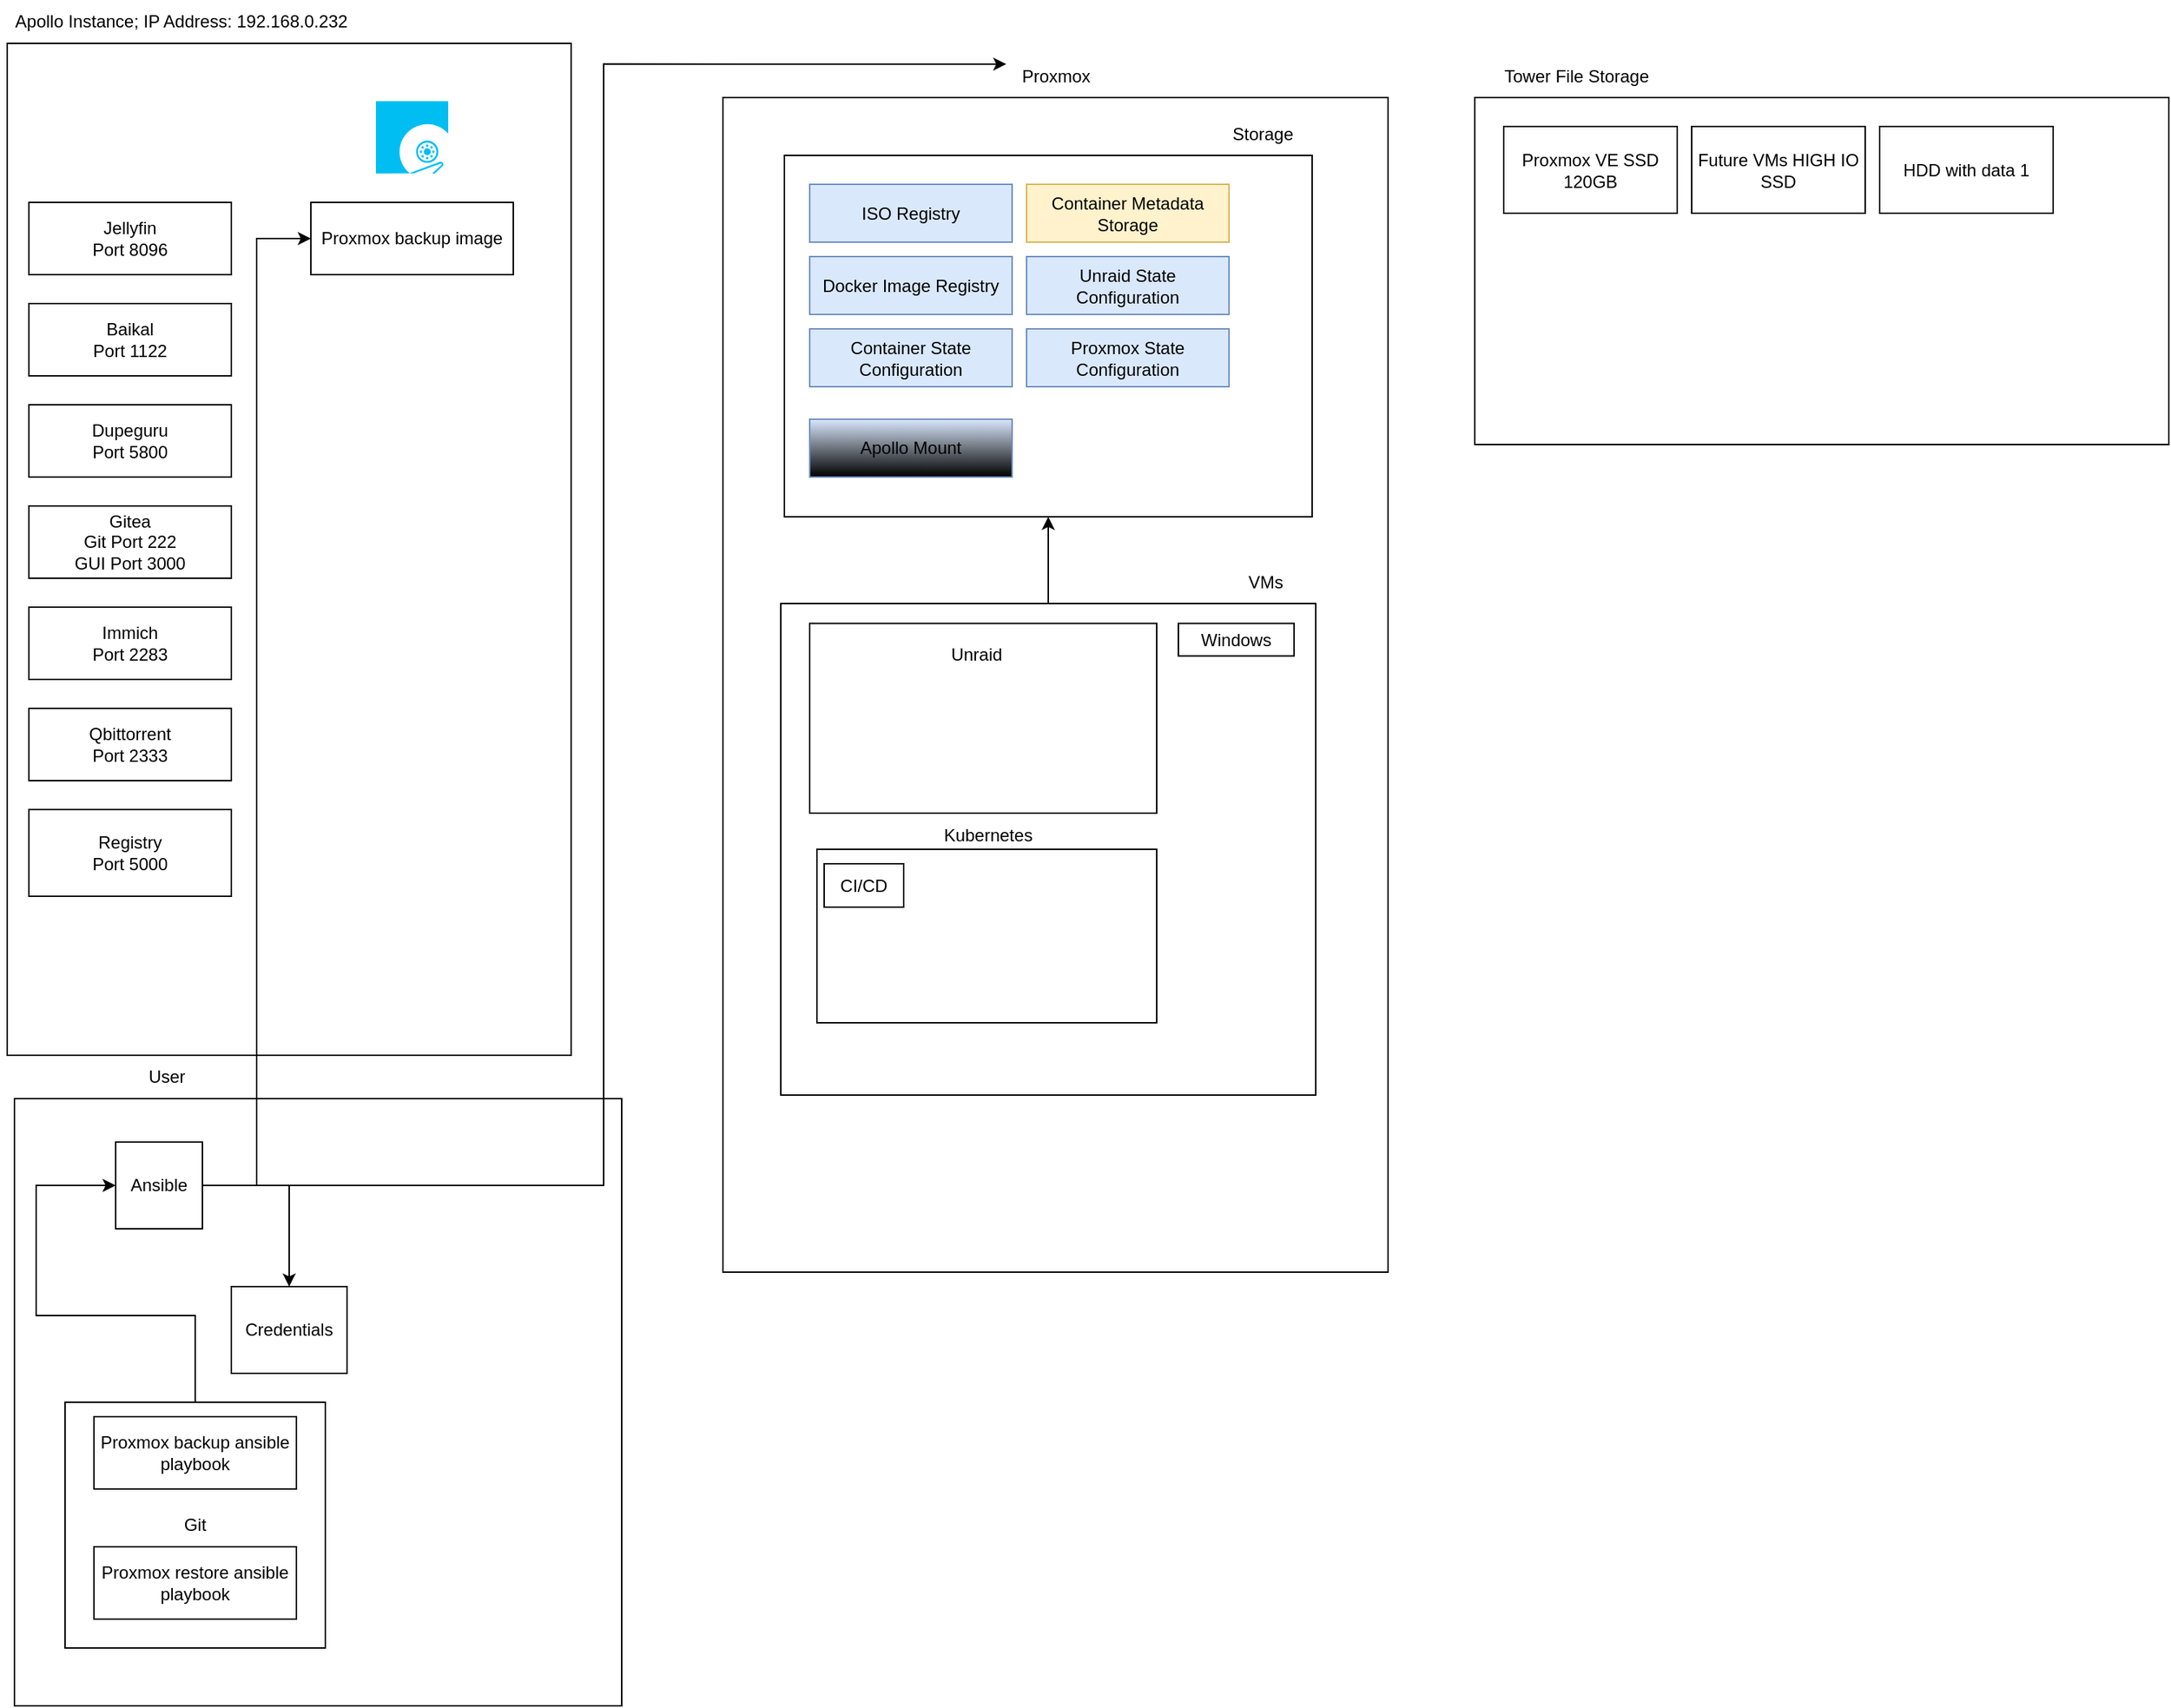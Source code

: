 <mxfile version="24.7.8">
  <diagram name="Page-1" id="ErHKHPUGG5GqiKRkONMT">
    <mxGraphModel dx="1366" dy="683" grid="1" gridSize="10" guides="1" tooltips="1" connect="1" arrows="1" fold="1" page="1" pageScale="1" pageWidth="850" pageHeight="1100" math="0" shadow="0">
      <root>
        <mxCell id="0" />
        <mxCell id="1" parent="0" />
        <mxCell id="3BOxkhqRVHqWk04eB204-55" value="" style="whiteSpace=wrap;html=1;aspect=fixed;" vertex="1" parent="1">
          <mxGeometry x="60" y="790" width="420" height="420" as="geometry" />
        </mxCell>
        <mxCell id="3BOxkhqRVHqWk04eB204-28" value="" style="rounded=0;whiteSpace=wrap;html=1;" vertex="1" parent="1">
          <mxGeometry x="550" y="97.5" width="460" height="812.5" as="geometry" />
        </mxCell>
        <mxCell id="3BOxkhqRVHqWk04eB204-1" value="" style="rounded=0;whiteSpace=wrap;html=1;" vertex="1" parent="1">
          <mxGeometry x="55" y="60" width="390" height="700" as="geometry" />
        </mxCell>
        <mxCell id="3BOxkhqRVHqWk04eB204-2" value="Apollo Instance; IP Address: 192.168.0.232" style="text;html=1;align=center;verticalAlign=middle;resizable=0;points=[];autosize=1;strokeColor=none;fillColor=none;" vertex="1" parent="1">
          <mxGeometry x="50" y="30" width="250" height="30" as="geometry" />
        </mxCell>
        <mxCell id="3BOxkhqRVHqWk04eB204-3" value="" style="shape=image;html=1;verticalAlign=top;verticalLabelPosition=bottom;labelBackgroundColor=#ffffff;imageAspect=0;aspect=fixed;image=https://cdn1.iconfinder.com/data/icons/unicons-line-vol-3/24/docker-128.png" vertex="1" parent="1">
          <mxGeometry x="95" y="80" width="90" height="90" as="geometry" />
        </mxCell>
        <mxCell id="3BOxkhqRVHqWk04eB204-4" value="&lt;div&gt;Jellyfin&lt;br&gt; Port 8096&lt;/div&gt;" style="rounded=0;whiteSpace=wrap;html=1;" vertex="1" parent="1">
          <mxGeometry x="70" y="170" width="140" height="50" as="geometry" />
        </mxCell>
        <mxCell id="3BOxkhqRVHqWk04eB204-5" value="&lt;div&gt;Baikal&lt;br&gt; Port 1122&lt;/div&gt;" style="rounded=0;whiteSpace=wrap;html=1;" vertex="1" parent="1">
          <mxGeometry x="70" y="240" width="140" height="50" as="geometry" />
        </mxCell>
        <mxCell id="3BOxkhqRVHqWk04eB204-6" value="&lt;div&gt;Dupeguru&lt;br&gt; Port 5800&lt;/div&gt;" style="rounded=0;whiteSpace=wrap;html=1;" vertex="1" parent="1">
          <mxGeometry x="70" y="310" width="140" height="50" as="geometry" />
        </mxCell>
        <mxCell id="3BOxkhqRVHqWk04eB204-7" value="&lt;div&gt;Gitea&lt;br&gt; Git Port 222&lt;br&gt;GUI Port 3000&lt;br&gt;&lt;/div&gt;" style="rounded=0;whiteSpace=wrap;html=1;" vertex="1" parent="1">
          <mxGeometry x="70" y="380" width="140" height="50" as="geometry" />
        </mxCell>
        <mxCell id="3BOxkhqRVHqWk04eB204-8" value="&lt;div&gt;Immich&lt;br&gt; Port 2283&lt;br&gt;&lt;/div&gt;" style="rounded=0;whiteSpace=wrap;html=1;" vertex="1" parent="1">
          <mxGeometry x="70" y="450" width="140" height="50" as="geometry" />
        </mxCell>
        <mxCell id="3BOxkhqRVHqWk04eB204-10" value="&lt;div&gt;Qbittorrent&lt;br&gt; Port 2333&lt;br&gt;&lt;/div&gt;" style="rounded=0;whiteSpace=wrap;html=1;" vertex="1" parent="1">
          <mxGeometry x="70" y="520" width="140" height="50" as="geometry" />
        </mxCell>
        <mxCell id="3BOxkhqRVHqWk04eB204-13" value="&lt;div&gt;Registry&lt;br&gt; Port 5000&lt;/div&gt;" style="rounded=0;whiteSpace=wrap;html=1;" vertex="1" parent="1">
          <mxGeometry x="70" y="590" width="140" height="60" as="geometry" />
        </mxCell>
        <mxCell id="3BOxkhqRVHqWk04eB204-24" style="edgeStyle=orthogonalEdgeStyle;rounded=0;orthogonalLoop=1;jettySize=auto;html=1;entryX=0;entryY=0.5;entryDx=0;entryDy=0;" edge="1" parent="1" source="3BOxkhqRVHqWk04eB204-17" target="3BOxkhqRVHqWk04eB204-23">
          <mxGeometry relative="1" as="geometry" />
        </mxCell>
        <mxCell id="3BOxkhqRVHqWk04eB204-17" value="&lt;div&gt;Git&lt;br&gt;&lt;/div&gt;" style="rounded=0;whiteSpace=wrap;html=1;" vertex="1" parent="1">
          <mxGeometry x="95" y="1000" width="180" height="170" as="geometry" />
        </mxCell>
        <mxCell id="3BOxkhqRVHqWk04eB204-58" style="edgeStyle=orthogonalEdgeStyle;rounded=0;orthogonalLoop=1;jettySize=auto;html=1;" edge="1" parent="1" source="3BOxkhqRVHqWk04eB204-23" target="3BOxkhqRVHqWk04eB204-57">
          <mxGeometry relative="1" as="geometry" />
        </mxCell>
        <mxCell id="3BOxkhqRVHqWk04eB204-76" style="edgeStyle=orthogonalEdgeStyle;rounded=0;orthogonalLoop=1;jettySize=auto;html=1;entryX=0;entryY=0.5;entryDx=0;entryDy=0;" edge="1" parent="1" source="3BOxkhqRVHqWk04eB204-23" target="3BOxkhqRVHqWk04eB204-75">
          <mxGeometry relative="1" as="geometry" />
        </mxCell>
        <mxCell id="3BOxkhqRVHqWk04eB204-23" value="Ansible" style="rounded=0;whiteSpace=wrap;html=1;" vertex="1" parent="1">
          <mxGeometry x="130" y="820" width="60" height="60" as="geometry" />
        </mxCell>
        <mxCell id="3BOxkhqRVHqWk04eB204-29" value="Proxmox" style="text;html=1;align=center;verticalAlign=middle;resizable=0;points=[];autosize=1;strokeColor=none;fillColor=none;" vertex="1" parent="1">
          <mxGeometry x="745" y="67.5" width="70" height="30" as="geometry" />
        </mxCell>
        <mxCell id="3BOxkhqRVHqWk04eB204-71" style="edgeStyle=orthogonalEdgeStyle;rounded=0;orthogonalLoop=1;jettySize=auto;html=1;" edge="1" parent="1" source="3BOxkhqRVHqWk04eB204-35" target="3BOxkhqRVHqWk04eB204-47">
          <mxGeometry relative="1" as="geometry" />
        </mxCell>
        <mxCell id="3BOxkhqRVHqWk04eB204-35" value="" style="rounded=0;whiteSpace=wrap;html=1;" vertex="1" parent="1">
          <mxGeometry x="590" y="447.5" width="370" height="340" as="geometry" />
        </mxCell>
        <mxCell id="3BOxkhqRVHqWk04eB204-37" value="VMs" style="text;html=1;align=center;verticalAlign=middle;resizable=0;points=[];autosize=1;strokeColor=none;fillColor=none;" vertex="1" parent="1">
          <mxGeometry x="900" y="417.5" width="50" height="30" as="geometry" />
        </mxCell>
        <mxCell id="3BOxkhqRVHqWk04eB204-38" value="Windows" style="rounded=0;whiteSpace=wrap;html=1;" vertex="1" parent="1">
          <mxGeometry x="865" y="461.25" width="80" height="22.5" as="geometry" />
        </mxCell>
        <mxCell id="3BOxkhqRVHqWk04eB204-39" value="" style="rounded=0;whiteSpace=wrap;html=1;" vertex="1" parent="1">
          <mxGeometry x="610" y="461.25" width="240" height="131.25" as="geometry" />
        </mxCell>
        <mxCell id="3BOxkhqRVHqWk04eB204-41" value="Unraid" style="text;html=1;align=center;verticalAlign=middle;resizable=0;points=[];autosize=1;strokeColor=none;fillColor=none;" vertex="1" parent="1">
          <mxGeometry x="695" y="467.5" width="60" height="30" as="geometry" />
        </mxCell>
        <mxCell id="3BOxkhqRVHqWk04eB204-45" value="" style="rounded=0;whiteSpace=wrap;html=1;" vertex="1" parent="1">
          <mxGeometry x="615" y="617.5" width="235" height="120" as="geometry" />
        </mxCell>
        <mxCell id="3BOxkhqRVHqWk04eB204-22" value="Kubernetes" style="text;html=1;align=center;verticalAlign=middle;resizable=0;points=[];autosize=1;strokeColor=none;fillColor=none;" vertex="1" parent="1">
          <mxGeometry x="692.5" y="592.5" width="80" height="30" as="geometry" />
        </mxCell>
        <mxCell id="3BOxkhqRVHqWk04eB204-19" value="CI/CD" style="rounded=0;whiteSpace=wrap;html=1;" vertex="1" parent="1">
          <mxGeometry x="620" y="627.5" width="55" height="30" as="geometry" />
        </mxCell>
        <mxCell id="3BOxkhqRVHqWk04eB204-47" value="" style="rounded=0;whiteSpace=wrap;html=1;" vertex="1" parent="1">
          <mxGeometry x="592.5" y="137.5" width="365" height="250" as="geometry" />
        </mxCell>
        <mxCell id="3BOxkhqRVHqWk04eB204-48" value="Storage" style="text;html=1;align=center;verticalAlign=middle;resizable=0;points=[];autosize=1;strokeColor=none;fillColor=none;" vertex="1" parent="1">
          <mxGeometry x="887.5" y="107.5" width="70" height="30" as="geometry" />
        </mxCell>
        <mxCell id="3BOxkhqRVHqWk04eB204-20" value="ISO Registry" style="rounded=0;whiteSpace=wrap;html=1;fillColor=#dae8fc;strokeColor=#6c8ebf;" vertex="1" parent="1">
          <mxGeometry x="610" y="157.5" width="140" height="40" as="geometry" />
        </mxCell>
        <mxCell id="3BOxkhqRVHqWk04eB204-56" value="User" style="text;html=1;align=center;verticalAlign=middle;resizable=0;points=[];autosize=1;strokeColor=none;fillColor=none;" vertex="1" parent="1">
          <mxGeometry x="140" y="760" width="50" height="30" as="geometry" />
        </mxCell>
        <mxCell id="3BOxkhqRVHqWk04eB204-57" value="Credentials" style="rounded=0;whiteSpace=wrap;html=1;" vertex="1" parent="1">
          <mxGeometry x="210" y="920" width="80" height="60" as="geometry" />
        </mxCell>
        <mxCell id="3BOxkhqRVHqWk04eB204-44" value="Docker Image Registry" style="rounded=0;whiteSpace=wrap;html=1;fillColor=#dae8fc;strokeColor=#6c8ebf;" vertex="1" parent="1">
          <mxGeometry x="610" y="207.5" width="140" height="40" as="geometry" />
        </mxCell>
        <mxCell id="3BOxkhqRVHqWk04eB204-59" value="Container Metadata Storage" style="rounded=0;whiteSpace=wrap;html=1;fillColor=#FFF2CC;strokeColor=#d6b656;" vertex="1" parent="1">
          <mxGeometry x="760" y="157.5" width="140" height="40" as="geometry" />
        </mxCell>
        <mxCell id="3BOxkhqRVHqWk04eB204-60" value="Unraid State Configuration" style="rounded=0;whiteSpace=wrap;html=1;fillColor=#dae8fc;strokeColor=#6c8ebf;" vertex="1" parent="1">
          <mxGeometry x="760" y="207.5" width="140" height="40" as="geometry" />
        </mxCell>
        <mxCell id="3BOxkhqRVHqWk04eB204-61" value="Container State Configuration" style="rounded=0;whiteSpace=wrap;html=1;fillColor=#dae8fc;strokeColor=#6c8ebf;" vertex="1" parent="1">
          <mxGeometry x="610" y="257.5" width="140" height="40" as="geometry" />
        </mxCell>
        <mxCell id="3BOxkhqRVHqWk04eB204-62" value="Proxmox State Configuration" style="rounded=0;whiteSpace=wrap;html=1;fillColor=#dae8fc;strokeColor=#6c8ebf;" vertex="1" parent="1">
          <mxGeometry x="760" y="257.5" width="140" height="40" as="geometry" />
        </mxCell>
        <mxCell id="3BOxkhqRVHqWk04eB204-63" value="" style="rounded=0;whiteSpace=wrap;html=1;" vertex="1" parent="1">
          <mxGeometry x="1070" y="97.5" width="480" height="240" as="geometry" />
        </mxCell>
        <mxCell id="3BOxkhqRVHqWk04eB204-66" value="Tower File Storage" style="text;html=1;align=center;verticalAlign=middle;resizable=0;points=[];autosize=1;strokeColor=none;fillColor=none;" vertex="1" parent="1">
          <mxGeometry x="1080" y="67.5" width="120" height="30" as="geometry" />
        </mxCell>
        <mxCell id="3BOxkhqRVHqWk04eB204-67" value="Proxmox VE SSD 120GB" style="rounded=0;whiteSpace=wrap;html=1;" vertex="1" parent="1">
          <mxGeometry x="1090" y="117.5" width="120" height="60" as="geometry" />
        </mxCell>
        <mxCell id="3BOxkhqRVHqWk04eB204-68" value="Future VMs HIGH IO SSD" style="rounded=0;whiteSpace=wrap;html=1;" vertex="1" parent="1">
          <mxGeometry x="1220" y="117.5" width="120" height="60" as="geometry" />
        </mxCell>
        <mxCell id="3BOxkhqRVHqWk04eB204-70" value="HDD with data 1" style="rounded=0;whiteSpace=wrap;html=1;" vertex="1" parent="1">
          <mxGeometry x="1350" y="117.5" width="120" height="60" as="geometry" />
        </mxCell>
        <mxCell id="3BOxkhqRVHqWk04eB204-73" style="edgeStyle=orthogonalEdgeStyle;rounded=0;orthogonalLoop=1;jettySize=auto;html=1;entryX=0.014;entryY=0.228;entryDx=0;entryDy=0;entryPerimeter=0;" edge="1" parent="1" source="3BOxkhqRVHqWk04eB204-23" target="3BOxkhqRVHqWk04eB204-29">
          <mxGeometry relative="1" as="geometry" />
        </mxCell>
        <mxCell id="3BOxkhqRVHqWk04eB204-74" value="" style="verticalLabelPosition=bottom;html=1;verticalAlign=top;align=center;strokeColor=none;fillColor=#00BEF2;shape=mxgraph.azure.operating_system_image;" vertex="1" parent="1">
          <mxGeometry x="310" y="100" width="50" height="50" as="geometry" />
        </mxCell>
        <mxCell id="3BOxkhqRVHqWk04eB204-75" value="Proxmox backup image" style="rounded=0;whiteSpace=wrap;html=1;" vertex="1" parent="1">
          <mxGeometry x="265" y="170" width="140" height="50" as="geometry" />
        </mxCell>
        <mxCell id="3BOxkhqRVHqWk04eB204-77" value="Proxmox restore ansible playbook" style="rounded=0;whiteSpace=wrap;html=1;" vertex="1" parent="1">
          <mxGeometry x="115" y="1100" width="140" height="50" as="geometry" />
        </mxCell>
        <mxCell id="3BOxkhqRVHqWk04eB204-78" value="Proxmox backup ansible playbook" style="rounded=0;whiteSpace=wrap;html=1;" vertex="1" parent="1">
          <mxGeometry x="115" y="1010" width="140" height="50" as="geometry" />
        </mxCell>
        <mxCell id="3BOxkhqRVHqWk04eB204-79" value="Apollo Mount" style="rounded=0;whiteSpace=wrap;html=1;fillColor=#dae8fc;strokeColor=#6c8ebf;gradientColor=default;" vertex="1" parent="1">
          <mxGeometry x="610" y="320" width="140" height="40" as="geometry" />
        </mxCell>
      </root>
    </mxGraphModel>
  </diagram>
</mxfile>
